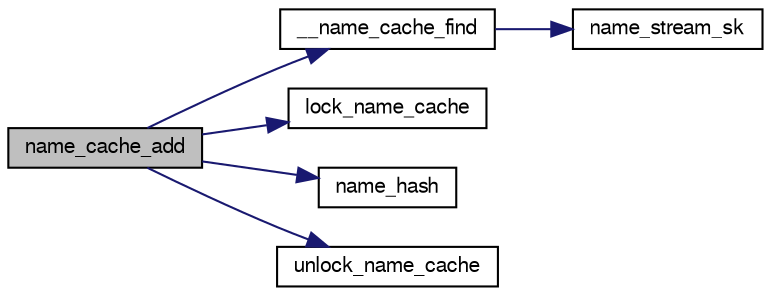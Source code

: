 digraph G
{
  edge [fontname="FreeSans",fontsize="10",labelfontname="FreeSans",labelfontsize="10"];
  node [fontname="FreeSans",fontsize="10",shape=record];
  rankdir=LR;
  Node1 [label="name_cache_add",height=0.2,width=0.4,color="black", fillcolor="grey75", style="filled" fontcolor="black"];
  Node1 -> Node2 [color="midnightblue",fontsize="10",style="solid",fontname="FreeSans"];
  Node2 [label="__name_cache_find",height=0.2,width=0.4,color="black", fillcolor="white", style="filled",URL="$namecache_8c.html#a7848b669f978c36fa35e1470743eb0e4"];
  Node2 -> Node3 [color="midnightblue",fontsize="10",style="solid",fontname="FreeSans"];
  Node3 [label="name_stream_sk",height=0.2,width=0.4,color="black", fillcolor="white", style="filled",URL="$namestack__priv_8h.html#a5e5b37b81978789054ddc587e3af21e6"];
  Node1 -> Node4 [color="midnightblue",fontsize="10",style="solid",fontname="FreeSans"];
  Node4 [label="lock_name_cache",height=0.2,width=0.4,color="black", fillcolor="white", style="filled",URL="$namecache_8c.html#a8ae772304606167f46e81d0ac73eb6ce"];
  Node1 -> Node5 [color="midnightblue",fontsize="10",style="solid",fontname="FreeSans"];
  Node5 [label="name_hash",height=0.2,width=0.4,color="black", fillcolor="white", style="filled",URL="$namecache_8c.html#a146c3e6f807bb836d9bf21ad8be0e207"];
  Node1 -> Node6 [color="midnightblue",fontsize="10",style="solid",fontname="FreeSans"];
  Node6 [label="unlock_name_cache",height=0.2,width=0.4,color="black", fillcolor="white", style="filled",URL="$namecache_8c.html#a2de07759137fa58e1f81ea7102a401ac"];
}
